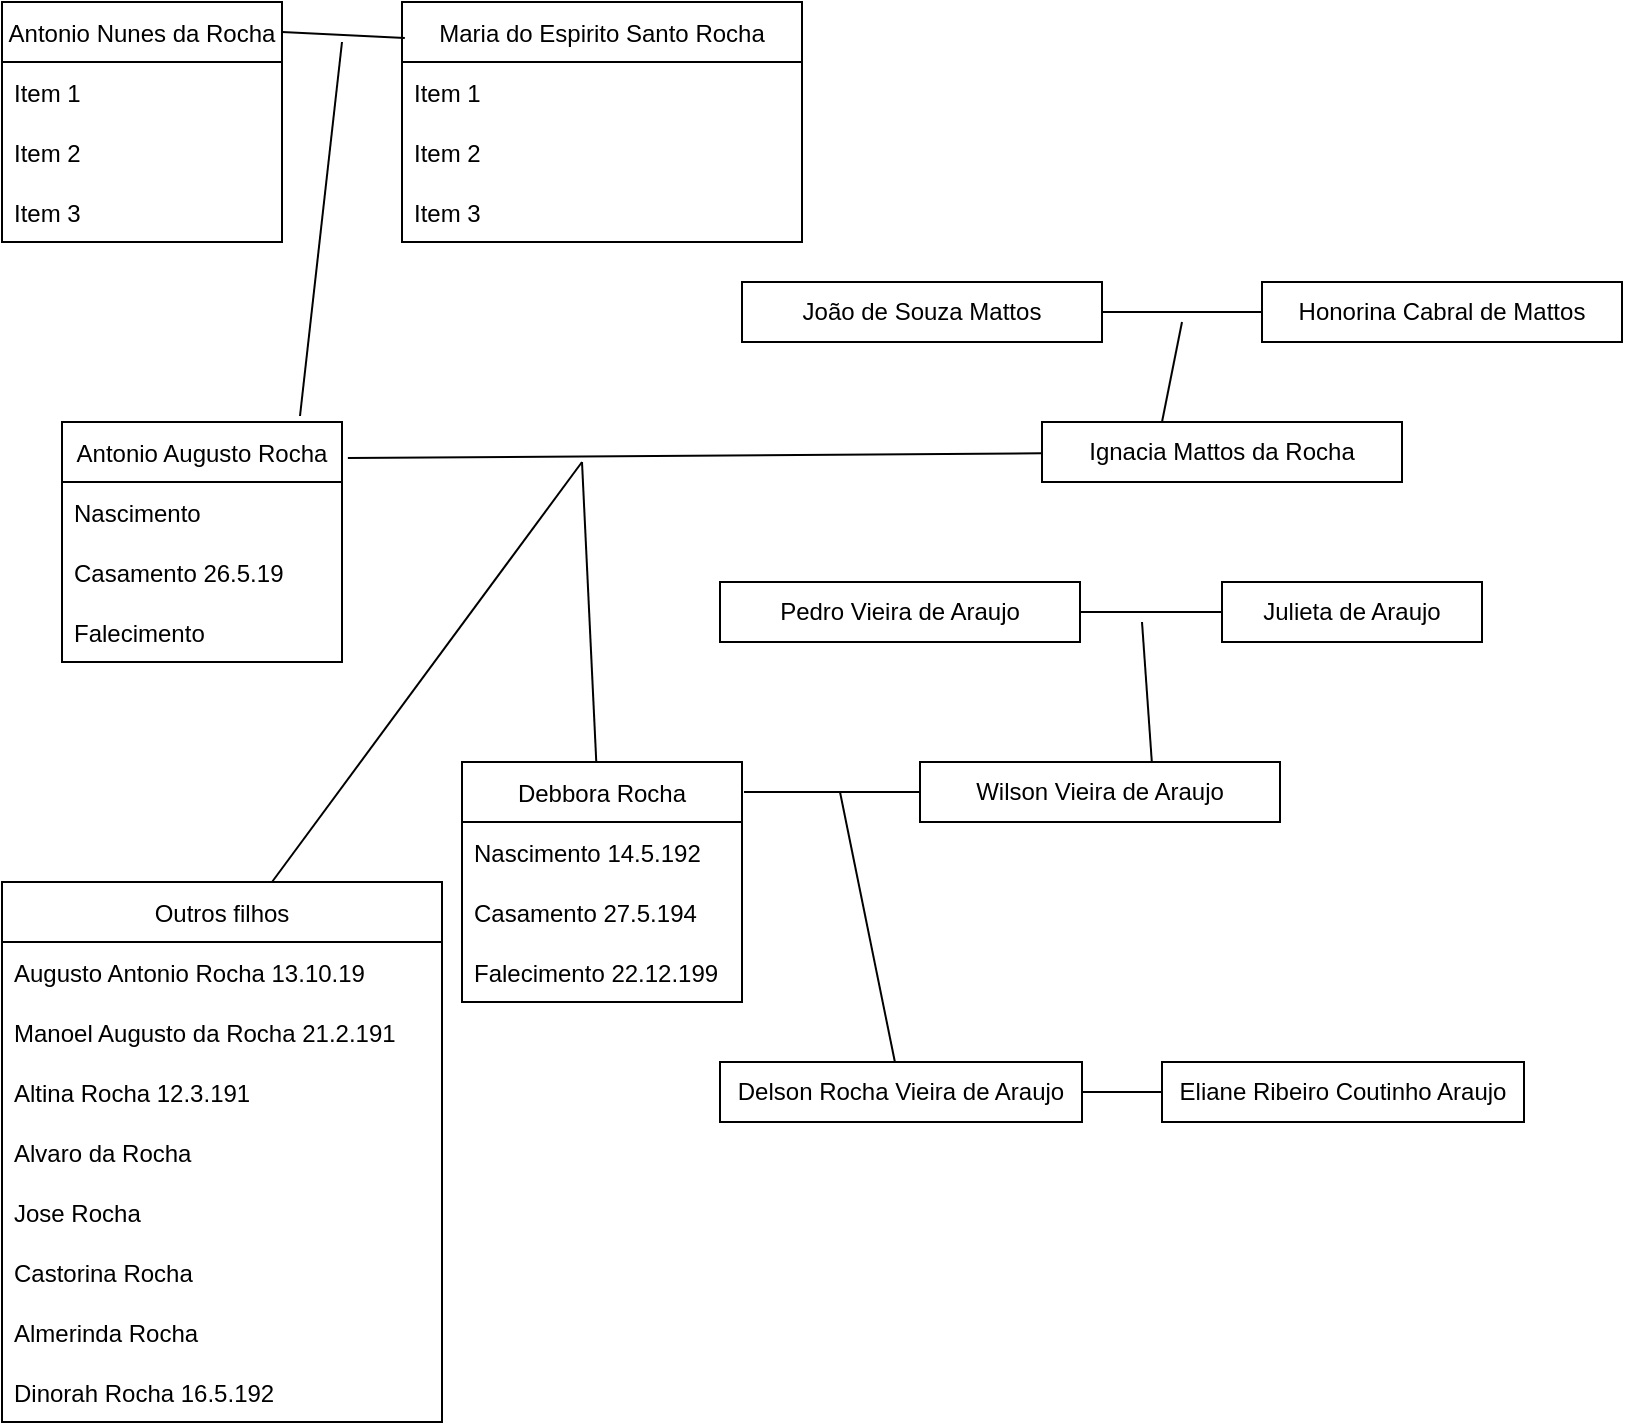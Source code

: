 <mxfile version="20.0.4" type="github">
  <diagram id="C5RBs43oDa-KdzZeNtuy" name="Page-1">
    <mxGraphModel dx="1422" dy="762" grid="1" gridSize="10" guides="1" tooltips="1" connect="1" arrows="1" fold="1" page="1" pageScale="1" pageWidth="827" pageHeight="1169" math="0" shadow="0">
      <root>
        <mxCell id="WIyWlLk6GJQsqaUBKTNV-0" />
        <mxCell id="WIyWlLk6GJQsqaUBKTNV-1" parent="WIyWlLk6GJQsqaUBKTNV-0" />
        <mxCell id="Rs4q7yymrEI9bFFTQHx6-0" value="Delson Rocha Vieira de Araujo" style="rounded=0;whiteSpace=wrap;html=1;" vertex="1" parent="WIyWlLk6GJQsqaUBKTNV-1">
          <mxGeometry x="369" y="700" width="181" height="30" as="geometry" />
        </mxCell>
        <mxCell id="Rs4q7yymrEI9bFFTQHx6-2" value="Wilson Vieira de Araujo" style="rounded=0;whiteSpace=wrap;html=1;" vertex="1" parent="WIyWlLk6GJQsqaUBKTNV-1">
          <mxGeometry x="469" y="550" width="180" height="30" as="geometry" />
        </mxCell>
        <mxCell id="Rs4q7yymrEI9bFFTQHx6-5" value="" style="endArrow=none;html=1;rounded=0;exitX=1.007;exitY=0.125;exitDx=0;exitDy=0;exitPerimeter=0;" edge="1" parent="WIyWlLk6GJQsqaUBKTNV-1" source="Rs4q7yymrEI9bFFTQHx6-7" target="Rs4q7yymrEI9bFFTQHx6-2">
          <mxGeometry width="50" height="50" relative="1" as="geometry">
            <mxPoint x="382" y="564" as="sourcePoint" />
            <mxPoint x="469" y="445" as="targetPoint" />
          </mxGeometry>
        </mxCell>
        <mxCell id="Rs4q7yymrEI9bFFTQHx6-6" value="" style="endArrow=none;html=1;rounded=0;" edge="1" parent="WIyWlLk6GJQsqaUBKTNV-1" source="Rs4q7yymrEI9bFFTQHx6-0">
          <mxGeometry width="50" height="50" relative="1" as="geometry">
            <mxPoint x="419" y="495" as="sourcePoint" />
            <mxPoint x="429" y="565" as="targetPoint" />
          </mxGeometry>
        </mxCell>
        <mxCell id="Rs4q7yymrEI9bFFTQHx6-7" value="Debbora Rocha" style="swimlane;fontStyle=0;childLayout=stackLayout;horizontal=1;startSize=30;horizontalStack=0;resizeParent=1;resizeParentMax=0;resizeLast=0;collapsible=1;marginBottom=0;" vertex="1" parent="WIyWlLk6GJQsqaUBKTNV-1">
          <mxGeometry x="240" y="550" width="140" height="120" as="geometry">
            <mxRectangle x="340" y="280" width="60" height="30" as="alternateBounds" />
          </mxGeometry>
        </mxCell>
        <mxCell id="Rs4q7yymrEI9bFFTQHx6-8" value="Nascimento 14.5.192" style="text;strokeColor=none;fillColor=none;align=left;verticalAlign=middle;spacingLeft=4;spacingRight=4;overflow=hidden;points=[[0,0.5],[1,0.5]];portConstraint=eastwest;rotatable=0;" vertex="1" parent="Rs4q7yymrEI9bFFTQHx6-7">
          <mxGeometry y="30" width="140" height="30" as="geometry" />
        </mxCell>
        <mxCell id="Rs4q7yymrEI9bFFTQHx6-9" value="Casamento 27.5.194" style="text;strokeColor=none;fillColor=none;align=left;verticalAlign=middle;spacingLeft=4;spacingRight=4;overflow=hidden;points=[[0,0.5],[1,0.5]];portConstraint=eastwest;rotatable=0;" vertex="1" parent="Rs4q7yymrEI9bFFTQHx6-7">
          <mxGeometry y="60" width="140" height="30" as="geometry" />
        </mxCell>
        <mxCell id="Rs4q7yymrEI9bFFTQHx6-10" value="Falecimento 22.12.199" style="text;strokeColor=none;fillColor=none;align=left;verticalAlign=middle;spacingLeft=4;spacingRight=4;overflow=hidden;points=[[0,0.5],[1,0.5]];portConstraint=eastwest;rotatable=0;" vertex="1" parent="Rs4q7yymrEI9bFFTQHx6-7">
          <mxGeometry y="90" width="140" height="30" as="geometry" />
        </mxCell>
        <mxCell id="Rs4q7yymrEI9bFFTQHx6-11" value="Antonio Augusto Rocha" style="swimlane;fontStyle=0;childLayout=stackLayout;horizontal=1;startSize=30;horizontalStack=0;resizeParent=1;resizeParentMax=0;resizeLast=0;collapsible=1;marginBottom=0;" vertex="1" parent="WIyWlLk6GJQsqaUBKTNV-1">
          <mxGeometry x="40" y="380" width="140" height="120" as="geometry" />
        </mxCell>
        <mxCell id="Rs4q7yymrEI9bFFTQHx6-12" value="Nascimento" style="text;strokeColor=none;fillColor=none;align=left;verticalAlign=middle;spacingLeft=4;spacingRight=4;overflow=hidden;points=[[0,0.5],[1,0.5]];portConstraint=eastwest;rotatable=0;" vertex="1" parent="Rs4q7yymrEI9bFFTQHx6-11">
          <mxGeometry y="30" width="140" height="30" as="geometry" />
        </mxCell>
        <mxCell id="Rs4q7yymrEI9bFFTQHx6-13" value="Casamento 26.5.19" style="text;strokeColor=none;fillColor=none;align=left;verticalAlign=middle;spacingLeft=4;spacingRight=4;overflow=hidden;points=[[0,0.5],[1,0.5]];portConstraint=eastwest;rotatable=0;" vertex="1" parent="Rs4q7yymrEI9bFFTQHx6-11">
          <mxGeometry y="60" width="140" height="30" as="geometry" />
        </mxCell>
        <mxCell id="Rs4q7yymrEI9bFFTQHx6-14" value="Falecimento" style="text;strokeColor=none;fillColor=none;align=left;verticalAlign=middle;spacingLeft=4;spacingRight=4;overflow=hidden;points=[[0,0.5],[1,0.5]];portConstraint=eastwest;rotatable=0;" vertex="1" parent="Rs4q7yymrEI9bFFTQHx6-11">
          <mxGeometry y="90" width="140" height="30" as="geometry" />
        </mxCell>
        <mxCell id="Rs4q7yymrEI9bFFTQHx6-16" value="Ignacia Mattos da Rocha" style="rounded=0;whiteSpace=wrap;html=1;" vertex="1" parent="WIyWlLk6GJQsqaUBKTNV-1">
          <mxGeometry x="530" y="380" width="180" height="30" as="geometry" />
        </mxCell>
        <mxCell id="Rs4q7yymrEI9bFFTQHx6-18" value="" style="endArrow=none;html=1;rounded=0;exitX=1.021;exitY=0.15;exitDx=0;exitDy=0;exitPerimeter=0;" edge="1" parent="WIyWlLk6GJQsqaUBKTNV-1" source="Rs4q7yymrEI9bFFTQHx6-11" target="Rs4q7yymrEI9bFFTQHx6-16">
          <mxGeometry width="50" height="50" relative="1" as="geometry">
            <mxPoint x="390" y="370" as="sourcePoint" />
            <mxPoint x="440" y="320" as="targetPoint" />
          </mxGeometry>
        </mxCell>
        <mxCell id="Rs4q7yymrEI9bFFTQHx6-19" value="" style="endArrow=none;html=1;rounded=0;" edge="1" parent="WIyWlLk6GJQsqaUBKTNV-1" source="Rs4q7yymrEI9bFFTQHx6-7">
          <mxGeometry width="50" height="50" relative="1" as="geometry">
            <mxPoint x="390" y="370" as="sourcePoint" />
            <mxPoint x="300" y="400" as="targetPoint" />
          </mxGeometry>
        </mxCell>
        <mxCell id="Rs4q7yymrEI9bFFTQHx6-21" value="Pedro Vieira de Araujo" style="rounded=0;whiteSpace=wrap;html=1;" vertex="1" parent="WIyWlLk6GJQsqaUBKTNV-1">
          <mxGeometry x="369" y="460" width="180" height="30" as="geometry" />
        </mxCell>
        <mxCell id="Rs4q7yymrEI9bFFTQHx6-23" value="Julieta de Araujo" style="rounded=0;whiteSpace=wrap;html=1;" vertex="1" parent="WIyWlLk6GJQsqaUBKTNV-1">
          <mxGeometry x="620" y="460" width="130" height="30" as="geometry" />
        </mxCell>
        <mxCell id="Rs4q7yymrEI9bFFTQHx6-24" value="" style="endArrow=none;html=1;rounded=0;" edge="1" parent="WIyWlLk6GJQsqaUBKTNV-1" source="Rs4q7yymrEI9bFFTQHx6-21" target="Rs4q7yymrEI9bFFTQHx6-23">
          <mxGeometry width="50" height="50" relative="1" as="geometry">
            <mxPoint x="390" y="370" as="sourcePoint" />
            <mxPoint x="440" y="320" as="targetPoint" />
          </mxGeometry>
        </mxCell>
        <mxCell id="Rs4q7yymrEI9bFFTQHx6-25" value="" style="endArrow=none;html=1;rounded=0;exitX=0.644;exitY=0;exitDx=0;exitDy=0;exitPerimeter=0;" edge="1" parent="WIyWlLk6GJQsqaUBKTNV-1" source="Rs4q7yymrEI9bFFTQHx6-2">
          <mxGeometry width="50" height="50" relative="1" as="geometry">
            <mxPoint x="390" y="370" as="sourcePoint" />
            <mxPoint x="580" y="480" as="targetPoint" />
          </mxGeometry>
        </mxCell>
        <mxCell id="Rs4q7yymrEI9bFFTQHx6-28" value="Eliane Ribeiro Coutinho Araujo" style="rounded=0;whiteSpace=wrap;html=1;" vertex="1" parent="WIyWlLk6GJQsqaUBKTNV-1">
          <mxGeometry x="590" y="700" width="181" height="30" as="geometry" />
        </mxCell>
        <mxCell id="Rs4q7yymrEI9bFFTQHx6-29" value="" style="endArrow=none;html=1;rounded=0;" edge="1" parent="WIyWlLk6GJQsqaUBKTNV-1" source="Rs4q7yymrEI9bFFTQHx6-0" target="Rs4q7yymrEI9bFFTQHx6-28">
          <mxGeometry width="50" height="50" relative="1" as="geometry">
            <mxPoint x="549" y="700" as="sourcePoint" />
            <mxPoint x="599" y="650" as="targetPoint" />
          </mxGeometry>
        </mxCell>
        <mxCell id="Rs4q7yymrEI9bFFTQHx6-30" value="Antonio Nunes da Rocha" style="swimlane;fontStyle=0;childLayout=stackLayout;horizontal=1;startSize=30;horizontalStack=0;resizeParent=1;resizeParentMax=0;resizeLast=0;collapsible=1;marginBottom=0;" vertex="1" parent="WIyWlLk6GJQsqaUBKTNV-1">
          <mxGeometry x="10" y="170" width="140" height="120" as="geometry" />
        </mxCell>
        <mxCell id="Rs4q7yymrEI9bFFTQHx6-31" value="Item 1" style="text;strokeColor=none;fillColor=none;align=left;verticalAlign=middle;spacingLeft=4;spacingRight=4;overflow=hidden;points=[[0,0.5],[1,0.5]];portConstraint=eastwest;rotatable=0;" vertex="1" parent="Rs4q7yymrEI9bFFTQHx6-30">
          <mxGeometry y="30" width="140" height="30" as="geometry" />
        </mxCell>
        <mxCell id="Rs4q7yymrEI9bFFTQHx6-32" value="Item 2" style="text;strokeColor=none;fillColor=none;align=left;verticalAlign=middle;spacingLeft=4;spacingRight=4;overflow=hidden;points=[[0,0.5],[1,0.5]];portConstraint=eastwest;rotatable=0;" vertex="1" parent="Rs4q7yymrEI9bFFTQHx6-30">
          <mxGeometry y="60" width="140" height="30" as="geometry" />
        </mxCell>
        <mxCell id="Rs4q7yymrEI9bFFTQHx6-33" value="Item 3" style="text;strokeColor=none;fillColor=none;align=left;verticalAlign=middle;spacingLeft=4;spacingRight=4;overflow=hidden;points=[[0,0.5],[1,0.5]];portConstraint=eastwest;rotatable=0;" vertex="1" parent="Rs4q7yymrEI9bFFTQHx6-30">
          <mxGeometry y="90" width="140" height="30" as="geometry" />
        </mxCell>
        <mxCell id="Rs4q7yymrEI9bFFTQHx6-34" value="Maria do Espirito Santo Rocha" style="swimlane;fontStyle=0;childLayout=stackLayout;horizontal=1;startSize=30;horizontalStack=0;resizeParent=1;resizeParentMax=0;resizeLast=0;collapsible=1;marginBottom=0;" vertex="1" parent="WIyWlLk6GJQsqaUBKTNV-1">
          <mxGeometry x="210" y="170" width="200" height="120" as="geometry" />
        </mxCell>
        <mxCell id="Rs4q7yymrEI9bFFTQHx6-35" value="Item 1" style="text;strokeColor=none;fillColor=none;align=left;verticalAlign=middle;spacingLeft=4;spacingRight=4;overflow=hidden;points=[[0,0.5],[1,0.5]];portConstraint=eastwest;rotatable=0;" vertex="1" parent="Rs4q7yymrEI9bFFTQHx6-34">
          <mxGeometry y="30" width="200" height="30" as="geometry" />
        </mxCell>
        <mxCell id="Rs4q7yymrEI9bFFTQHx6-36" value="Item 2" style="text;strokeColor=none;fillColor=none;align=left;verticalAlign=middle;spacingLeft=4;spacingRight=4;overflow=hidden;points=[[0,0.5],[1,0.5]];portConstraint=eastwest;rotatable=0;" vertex="1" parent="Rs4q7yymrEI9bFFTQHx6-34">
          <mxGeometry y="60" width="200" height="30" as="geometry" />
        </mxCell>
        <mxCell id="Rs4q7yymrEI9bFFTQHx6-37" value="Item 3" style="text;strokeColor=none;fillColor=none;align=left;verticalAlign=middle;spacingLeft=4;spacingRight=4;overflow=hidden;points=[[0,0.5],[1,0.5]];portConstraint=eastwest;rotatable=0;" vertex="1" parent="Rs4q7yymrEI9bFFTQHx6-34">
          <mxGeometry y="90" width="200" height="30" as="geometry" />
        </mxCell>
        <mxCell id="Rs4q7yymrEI9bFFTQHx6-38" value="" style="endArrow=none;html=1;rounded=0;exitX=1;exitY=0.125;exitDx=0;exitDy=0;exitPerimeter=0;entryX=0.007;entryY=0.15;entryDx=0;entryDy=0;entryPerimeter=0;" edge="1" parent="WIyWlLk6GJQsqaUBKTNV-1" source="Rs4q7yymrEI9bFFTQHx6-30" target="Rs4q7yymrEI9bFFTQHx6-34">
          <mxGeometry width="50" height="50" relative="1" as="geometry">
            <mxPoint x="150" y="180" as="sourcePoint" />
            <mxPoint x="200" y="130" as="targetPoint" />
          </mxGeometry>
        </mxCell>
        <mxCell id="Rs4q7yymrEI9bFFTQHx6-39" value="" style="endArrow=none;html=1;rounded=0;exitX=0.85;exitY=-0.025;exitDx=0;exitDy=0;exitPerimeter=0;" edge="1" parent="WIyWlLk6GJQsqaUBKTNV-1" source="Rs4q7yymrEI9bFFTQHx6-11">
          <mxGeometry width="50" height="50" relative="1" as="geometry">
            <mxPoint x="150" y="380" as="sourcePoint" />
            <mxPoint x="180" y="190" as="targetPoint" />
          </mxGeometry>
        </mxCell>
        <mxCell id="Rs4q7yymrEI9bFFTQHx6-40" value="" style="endArrow=none;html=1;rounded=0;" edge="1" parent="WIyWlLk6GJQsqaUBKTNV-1">
          <mxGeometry width="50" height="50" relative="1" as="geometry">
            <mxPoint x="145" y="610" as="sourcePoint" />
            <mxPoint x="300" y="400" as="targetPoint" />
          </mxGeometry>
        </mxCell>
        <mxCell id="Rs4q7yymrEI9bFFTQHx6-41" value="Outros filhos" style="swimlane;fontStyle=0;childLayout=stackLayout;horizontal=1;startSize=30;horizontalStack=0;resizeParent=1;resizeParentMax=0;resizeLast=0;collapsible=1;marginBottom=0;" vertex="1" parent="WIyWlLk6GJQsqaUBKTNV-1">
          <mxGeometry x="10" y="610" width="220" height="270" as="geometry" />
        </mxCell>
        <mxCell id="Rs4q7yymrEI9bFFTQHx6-42" value="Augusto Antonio Rocha 13.10.19" style="text;strokeColor=none;fillColor=none;align=left;verticalAlign=middle;spacingLeft=4;spacingRight=4;overflow=hidden;points=[[0,0.5],[1,0.5]];portConstraint=eastwest;rotatable=0;" vertex="1" parent="Rs4q7yymrEI9bFFTQHx6-41">
          <mxGeometry y="30" width="220" height="30" as="geometry" />
        </mxCell>
        <mxCell id="Rs4q7yymrEI9bFFTQHx6-45" value="Manoel Augusto da Rocha 21.2.191" style="text;strokeColor=none;fillColor=none;align=left;verticalAlign=middle;spacingLeft=4;spacingRight=4;overflow=hidden;points=[[0,0.5],[1,0.5]];portConstraint=eastwest;rotatable=0;" vertex="1" parent="Rs4q7yymrEI9bFFTQHx6-41">
          <mxGeometry y="60" width="220" height="30" as="geometry" />
        </mxCell>
        <mxCell id="Rs4q7yymrEI9bFFTQHx6-43" value="Altina Rocha 12.3.191" style="text;strokeColor=none;fillColor=none;align=left;verticalAlign=middle;spacingLeft=4;spacingRight=4;overflow=hidden;points=[[0,0.5],[1,0.5]];portConstraint=eastwest;rotatable=0;" vertex="1" parent="Rs4q7yymrEI9bFFTQHx6-41">
          <mxGeometry y="90" width="220" height="30" as="geometry" />
        </mxCell>
        <mxCell id="Rs4q7yymrEI9bFFTQHx6-44" value="Alvaro da Rocha" style="text;strokeColor=none;fillColor=none;align=left;verticalAlign=middle;spacingLeft=4;spacingRight=4;overflow=hidden;points=[[0,0.5],[1,0.5]];portConstraint=eastwest;rotatable=0;" vertex="1" parent="Rs4q7yymrEI9bFFTQHx6-41">
          <mxGeometry y="120" width="220" height="30" as="geometry" />
        </mxCell>
        <mxCell id="Rs4q7yymrEI9bFFTQHx6-46" value="Jose Rocha" style="text;strokeColor=none;fillColor=none;align=left;verticalAlign=middle;spacingLeft=4;spacingRight=4;overflow=hidden;points=[[0,0.5],[1,0.5]];portConstraint=eastwest;rotatable=0;" vertex="1" parent="Rs4q7yymrEI9bFFTQHx6-41">
          <mxGeometry y="150" width="220" height="30" as="geometry" />
        </mxCell>
        <mxCell id="Rs4q7yymrEI9bFFTQHx6-47" value="Castorina Rocha" style="text;strokeColor=none;fillColor=none;align=left;verticalAlign=middle;spacingLeft=4;spacingRight=4;overflow=hidden;points=[[0,0.5],[1,0.5]];portConstraint=eastwest;rotatable=0;" vertex="1" parent="Rs4q7yymrEI9bFFTQHx6-41">
          <mxGeometry y="180" width="220" height="30" as="geometry" />
        </mxCell>
        <mxCell id="Rs4q7yymrEI9bFFTQHx6-51" value="Almerinda Rocha" style="text;strokeColor=none;fillColor=none;align=left;verticalAlign=middle;spacingLeft=4;spacingRight=4;overflow=hidden;points=[[0,0.5],[1,0.5]];portConstraint=eastwest;rotatable=0;" vertex="1" parent="Rs4q7yymrEI9bFFTQHx6-41">
          <mxGeometry y="210" width="220" height="30" as="geometry" />
        </mxCell>
        <mxCell id="Rs4q7yymrEI9bFFTQHx6-54" value="Dinorah Rocha 16.5.192 " style="text;strokeColor=none;fillColor=none;align=left;verticalAlign=middle;spacingLeft=4;spacingRight=4;overflow=hidden;points=[[0,0.5],[1,0.5]];portConstraint=eastwest;rotatable=0;" vertex="1" parent="Rs4q7yymrEI9bFFTQHx6-41">
          <mxGeometry y="240" width="220" height="30" as="geometry" />
        </mxCell>
        <mxCell id="Rs4q7yymrEI9bFFTQHx6-49" value="João de Souza Mattos" style="rounded=0;whiteSpace=wrap;html=1;" vertex="1" parent="WIyWlLk6GJQsqaUBKTNV-1">
          <mxGeometry x="380" y="310" width="180" height="30" as="geometry" />
        </mxCell>
        <mxCell id="Rs4q7yymrEI9bFFTQHx6-50" value="Honorina Cabral de Mattos" style="rounded=0;whiteSpace=wrap;html=1;" vertex="1" parent="WIyWlLk6GJQsqaUBKTNV-1">
          <mxGeometry x="640" y="310" width="180" height="30" as="geometry" />
        </mxCell>
        <mxCell id="Rs4q7yymrEI9bFFTQHx6-52" value="" style="endArrow=none;html=1;rounded=0;entryX=0;entryY=0.5;entryDx=0;entryDy=0;" edge="1" parent="WIyWlLk6GJQsqaUBKTNV-1" source="Rs4q7yymrEI9bFFTQHx6-49" target="Rs4q7yymrEI9bFFTQHx6-50">
          <mxGeometry width="50" height="50" relative="1" as="geometry">
            <mxPoint x="560" y="330" as="sourcePoint" />
            <mxPoint x="610" y="280" as="targetPoint" />
          </mxGeometry>
        </mxCell>
        <mxCell id="Rs4q7yymrEI9bFFTQHx6-53" value="" style="endArrow=none;html=1;rounded=0;" edge="1" parent="WIyWlLk6GJQsqaUBKTNV-1">
          <mxGeometry width="50" height="50" relative="1" as="geometry">
            <mxPoint x="590" y="380" as="sourcePoint" />
            <mxPoint x="600" y="330" as="targetPoint" />
          </mxGeometry>
        </mxCell>
      </root>
    </mxGraphModel>
  </diagram>
</mxfile>
